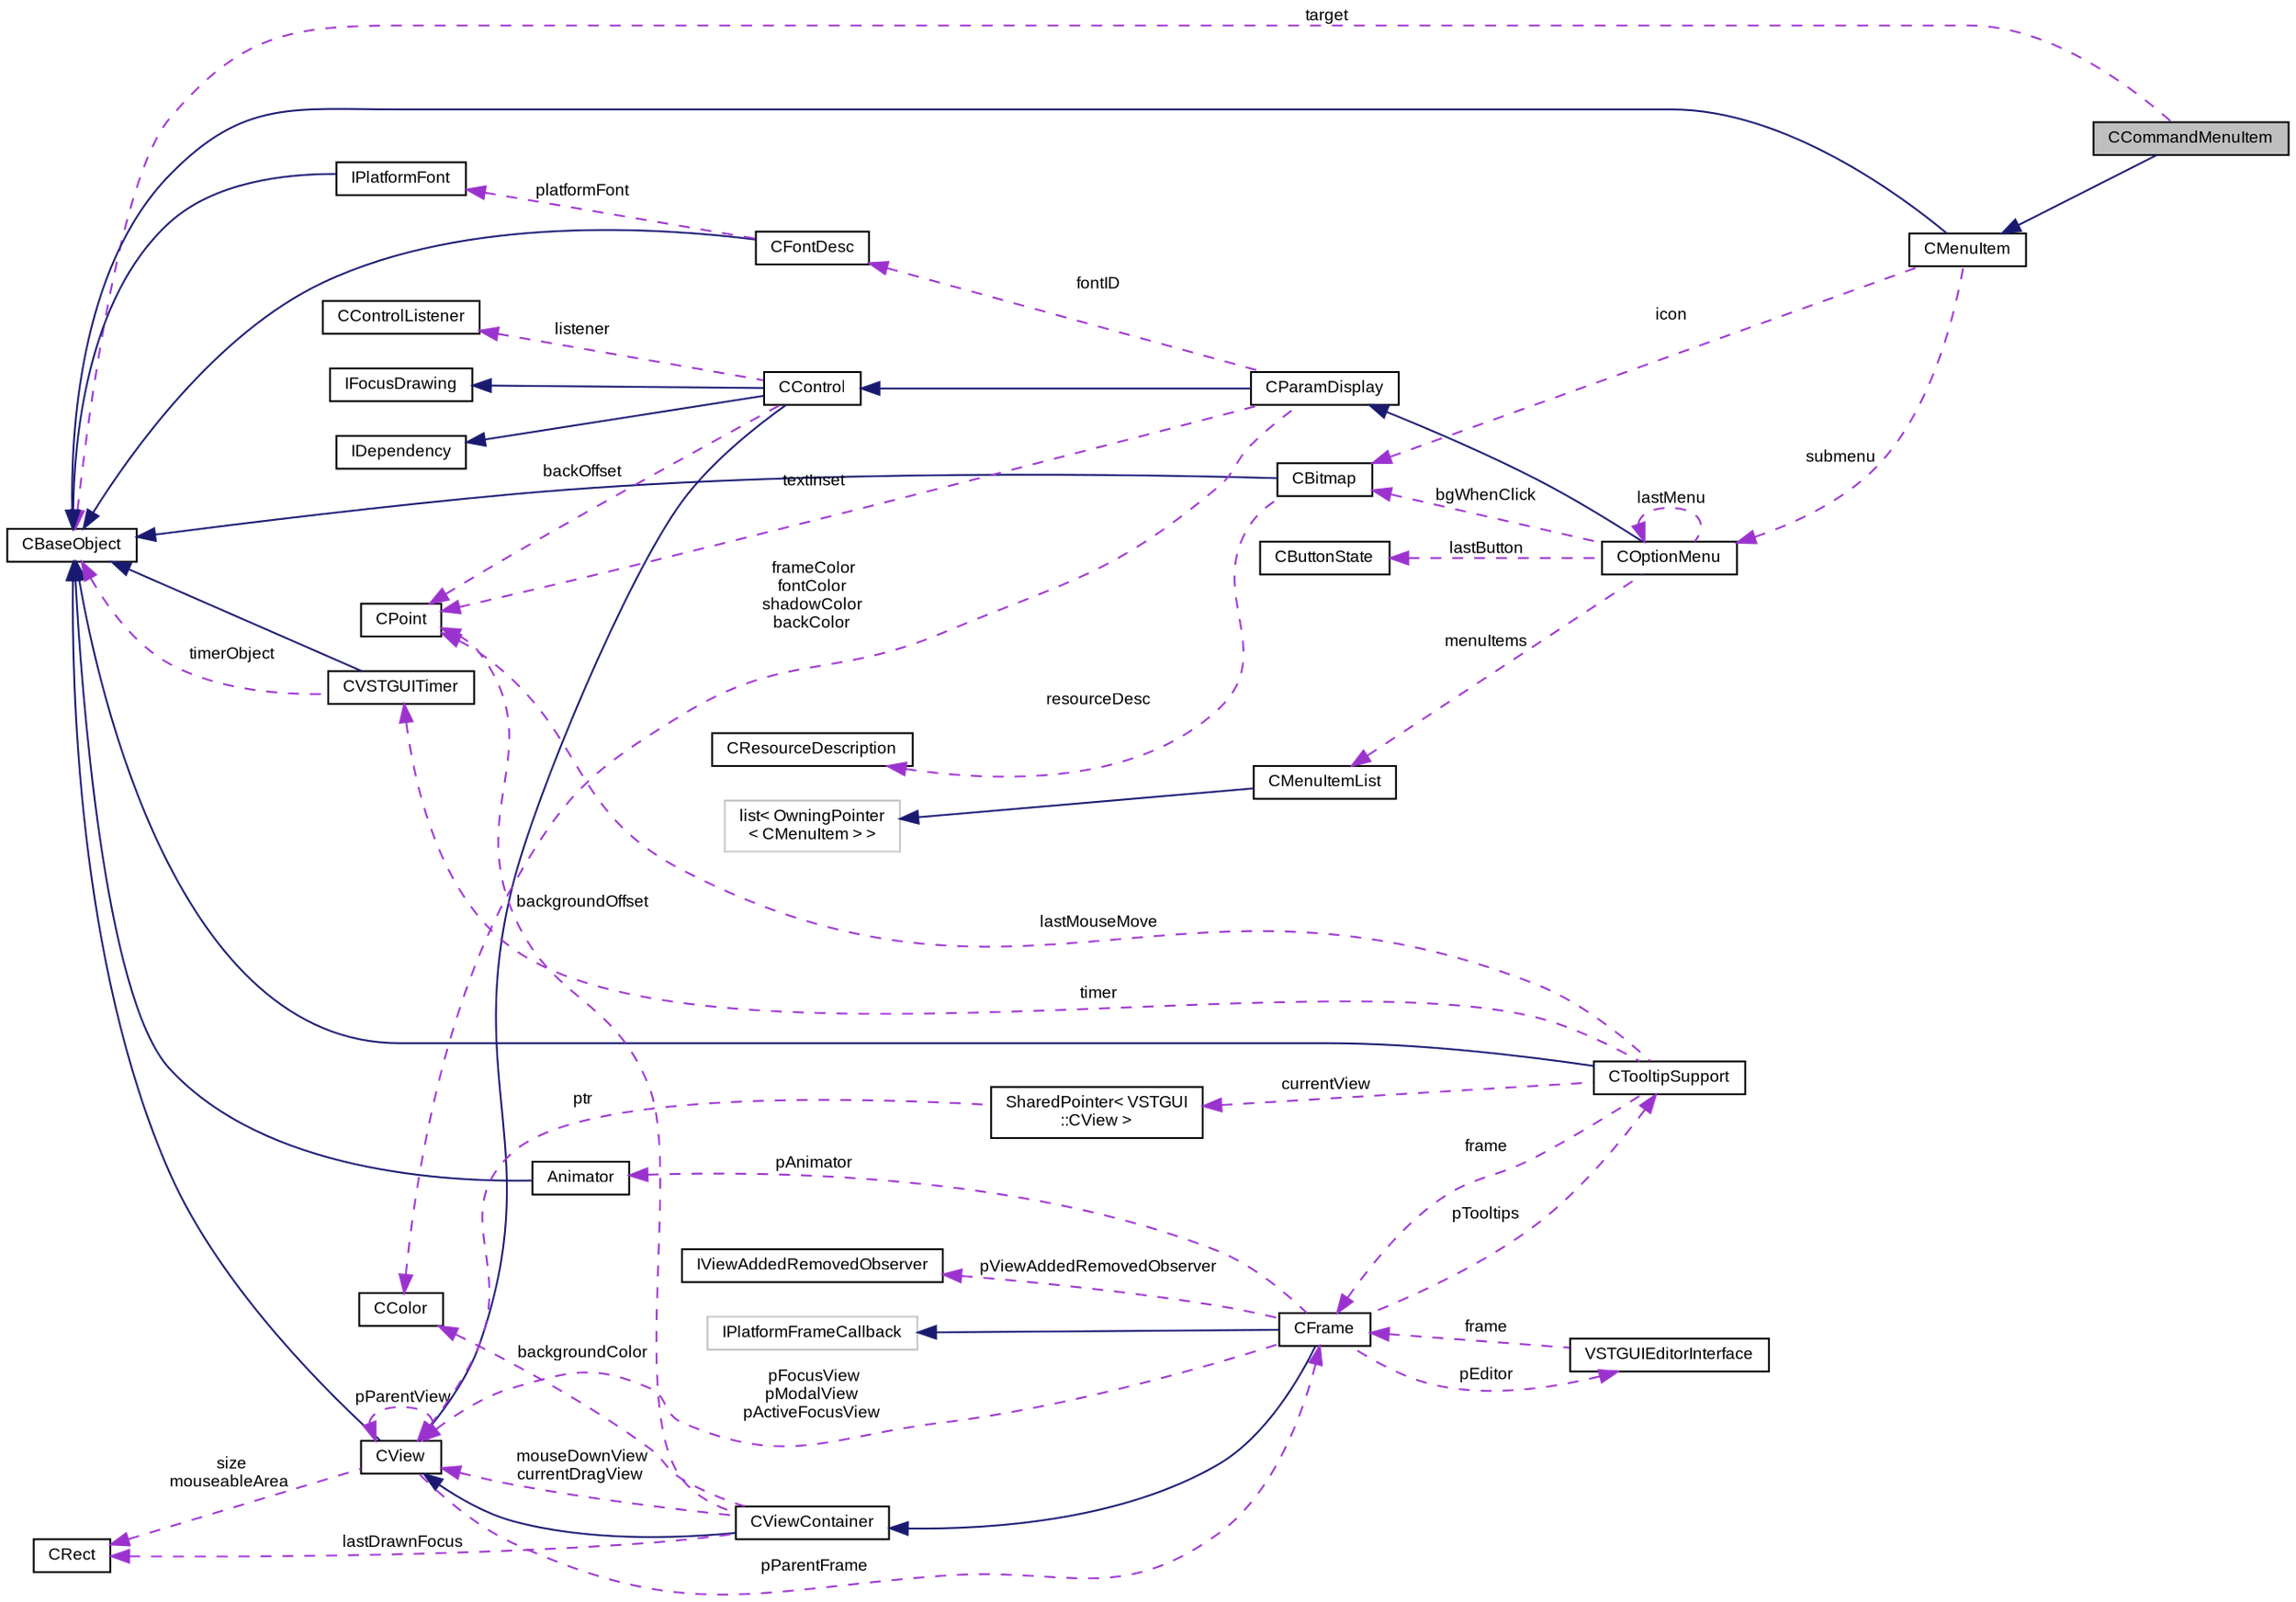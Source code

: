 digraph "CCommandMenuItem"
{
  bgcolor="transparent";
  edge [fontname="Arial",fontsize="9",labelfontname="Arial",labelfontsize="9"];
  node [fontname="Arial",fontsize="9",shape=record];
  rankdir="LR";
  Node1 [label="CCommandMenuItem",height=0.2,width=0.4,color="black", fillcolor="grey75", style="filled" fontcolor="black"];
  Node2 -> Node1 [dir="back",color="midnightblue",fontsize="9",style="solid",fontname="Arial"];
  Node2 [label="CMenuItem",height=0.2,width=0.4,color="black",URL="$class_v_s_t_g_u_i_1_1_c_menu_item.html",tooltip="a menu item "];
  Node3 -> Node2 [dir="back",color="midnightblue",fontsize="9",style="solid",fontname="Arial"];
  Node3 [label="CBaseObject",height=0.2,width=0.4,color="black",URL="$class_v_s_t_g_u_i_1_1_c_base_object.html",tooltip="Base Object with reference counter. "];
  Node4 -> Node2 [dir="back",color="darkorchid3",fontsize="9",style="dashed",label=" icon" ,fontname="Arial"];
  Node4 [label="CBitmap",height=0.2,width=0.4,color="black",URL="$class_v_s_t_g_u_i_1_1_c_bitmap.html",tooltip="Encapsulates various platform depended kinds of bitmaps. "];
  Node3 -> Node4 [dir="back",color="midnightblue",fontsize="9",style="solid",fontname="Arial"];
  Node5 -> Node4 [dir="back",color="darkorchid3",fontsize="9",style="dashed",label=" resourceDesc" ,fontname="Arial"];
  Node5 [label="CResourceDescription",height=0.2,width=0.4,color="black",URL="$class_v_s_t_g_u_i_1_1_c_resource_description.html",tooltip="Describes a resource by name or by ID. "];
  Node6 -> Node2 [dir="back",color="darkorchid3",fontsize="9",style="dashed",label=" submenu" ,fontname="Arial"];
  Node6 [label="COptionMenu",height=0.2,width=0.4,color="black",URL="$class_v_s_t_g_u_i_1_1_c_option_menu.html",tooltip="a popup menu control "];
  Node7 -> Node6 [dir="back",color="midnightblue",fontsize="9",style="solid",fontname="Arial"];
  Node7 [label="CParamDisplay",height=0.2,width=0.4,color="black",URL="$class_v_s_t_g_u_i_1_1_c_param_display.html",tooltip="a parameter display "];
  Node8 -> Node7 [dir="back",color="midnightblue",fontsize="9",style="solid",fontname="Arial"];
  Node8 [label="CControl",height=0.2,width=0.4,color="black",URL="$class_v_s_t_g_u_i_1_1_c_control.html",tooltip="base class of all VSTGUI controls "];
  Node9 -> Node8 [dir="back",color="midnightblue",fontsize="9",style="solid",fontname="Arial"];
  Node9 [label="CView",height=0.2,width=0.4,color="black",URL="$class_v_s_t_g_u_i_1_1_c_view.html",tooltip="Base Class of all view objects. "];
  Node3 -> Node9 [dir="back",color="midnightblue",fontsize="9",style="solid",fontname="Arial"];
  Node10 -> Node9 [dir="back",color="darkorchid3",fontsize="9",style="dashed",label=" pParentFrame" ,fontname="Arial"];
  Node10 [label="CFrame",height=0.2,width=0.4,color="black",URL="$class_v_s_t_g_u_i_1_1_c_frame.html",tooltip="The CFrame is the parent container of all views. "];
  Node11 -> Node10 [dir="back",color="midnightblue",fontsize="9",style="solid",fontname="Arial"];
  Node11 [label="CViewContainer",height=0.2,width=0.4,color="black",URL="$class_v_s_t_g_u_i_1_1_c_view_container.html",tooltip="Container Class of CView objects. "];
  Node9 -> Node11 [dir="back",color="midnightblue",fontsize="9",style="solid",fontname="Arial"];
  Node9 -> Node11 [dir="back",color="darkorchid3",fontsize="9",style="dashed",label=" mouseDownView\ncurrentDragView" ,fontname="Arial"];
  Node12 -> Node11 [dir="back",color="darkorchid3",fontsize="9",style="dashed",label=" backgroundOffset" ,fontname="Arial"];
  Node12 [label="CPoint",height=0.2,width=0.4,color="black",URL="$struct_v_s_t_g_u_i_1_1_c_point.html",tooltip="Point structure. "];
  Node13 -> Node11 [dir="back",color="darkorchid3",fontsize="9",style="dashed",label=" backgroundColor" ,fontname="Arial"];
  Node13 [label="CColor",height=0.2,width=0.4,color="black",URL="$struct_v_s_t_g_u_i_1_1_c_color.html",tooltip="RGBA Color structure. "];
  Node14 -> Node11 [dir="back",color="darkorchid3",fontsize="9",style="dashed",label=" lastDrawnFocus" ,fontname="Arial"];
  Node14 [label="CRect",height=0.2,width=0.4,color="black",URL="$struct_v_s_t_g_u_i_1_1_c_rect.html",tooltip="Rect structure. "];
  Node15 -> Node10 [dir="back",color="midnightblue",fontsize="9",style="solid",fontname="Arial"];
  Node15 [label="IPlatformFrameCallback",height=0.2,width=0.4,color="grey75"];
  Node16 -> Node10 [dir="back",color="darkorchid3",fontsize="9",style="dashed",label=" pViewAddedRemovedObserver" ,fontname="Arial"];
  Node16 [label="IViewAddedRemovedObserver",height=0.2,width=0.4,color="black",URL="$class_v_s_t_g_u_i_1_1_i_view_added_removed_observer.html",tooltip="view added removed observer interface for CFrame "];
  Node9 -> Node10 [dir="back",color="darkorchid3",fontsize="9",style="dashed",label=" pFocusView\npModalView\npActiveFocusView" ,fontname="Arial"];
  Node17 -> Node10 [dir="back",color="darkorchid3",fontsize="9",style="dashed",label=" pAnimator" ,fontname="Arial"];
  Node17 [label="Animator",height=0.2,width=0.4,color="black",URL="$class_v_s_t_g_u_i_1_1_animation_1_1_animator.html",tooltip="Animation runner. "];
  Node3 -> Node17 [dir="back",color="midnightblue",fontsize="9",style="solid",fontname="Arial"];
  Node18 -> Node10 [dir="back",color="darkorchid3",fontsize="9",style="dashed",label=" pTooltips" ,fontname="Arial"];
  Node18 [label="CTooltipSupport",height=0.2,width=0.4,color="black",URL="$class_v_s_t_g_u_i_1_1_c_tooltip_support.html",tooltip="Generic Tooltip Support class. "];
  Node3 -> Node18 [dir="back",color="midnightblue",fontsize="9",style="solid",fontname="Arial"];
  Node10 -> Node18 [dir="back",color="darkorchid3",fontsize="9",style="dashed",label=" frame" ,fontname="Arial"];
  Node12 -> Node18 [dir="back",color="darkorchid3",fontsize="9",style="dashed",label=" lastMouseMove" ,fontname="Arial"];
  Node19 -> Node18 [dir="back",color="darkorchid3",fontsize="9",style="dashed",label=" timer" ,fontname="Arial"];
  Node19 [label="CVSTGUITimer",height=0.2,width=0.4,color="black",URL="$class_v_s_t_g_u_i_1_1_c_v_s_t_g_u_i_timer.html",tooltip="A timer class, which posts timer messages to CBaseObjects. "];
  Node3 -> Node19 [dir="back",color="midnightblue",fontsize="9",style="solid",fontname="Arial"];
  Node3 -> Node19 [dir="back",color="darkorchid3",fontsize="9",style="dashed",label=" timerObject" ,fontname="Arial"];
  Node20 -> Node18 [dir="back",color="darkorchid3",fontsize="9",style="dashed",label=" currentView" ,fontname="Arial"];
  Node20 [label="SharedPointer\< VSTGUI\l::CView \>",height=0.2,width=0.4,color="black",URL="$class_v_s_t_g_u_i_1_1_shared_pointer.html"];
  Node9 -> Node20 [dir="back",color="darkorchid3",fontsize="9",style="dashed",label=" ptr" ,fontname="Arial"];
  Node21 -> Node10 [dir="back",color="darkorchid3",fontsize="9",style="dashed",label=" pEditor" ,fontname="Arial"];
  Node21 [label="VSTGUIEditorInterface",height=0.2,width=0.4,color="black",URL="$class_v_s_t_g_u_i_1_1_v_s_t_g_u_i_editor_interface.html"];
  Node10 -> Node21 [dir="back",color="darkorchid3",fontsize="9",style="dashed",label=" frame" ,fontname="Arial"];
  Node9 -> Node9 [dir="back",color="darkorchid3",fontsize="9",style="dashed",label=" pParentView" ,fontname="Arial"];
  Node14 -> Node9 [dir="back",color="darkorchid3",fontsize="9",style="dashed",label=" size\nmouseableArea" ,fontname="Arial"];
  Node22 -> Node8 [dir="back",color="midnightblue",fontsize="9",style="solid",fontname="Arial"];
  Node22 [label="IFocusDrawing",height=0.2,width=0.4,color="black",URL="$class_v_s_t_g_u_i_1_1_i_focus_drawing.html",tooltip="Custom focus drawing interface. "];
  Node23 -> Node8 [dir="back",color="midnightblue",fontsize="9",style="solid",fontname="Arial"];
  Node23 [label="IDependency",height=0.2,width=0.4,color="black",URL="$class_v_s_t_g_u_i_1_1_i_dependency.html",tooltip="simple dependency between objects. "];
  Node24 -> Node8 [dir="back",color="darkorchid3",fontsize="9",style="dashed",label=" listener" ,fontname="Arial"];
  Node24 [label="CControlListener",height=0.2,width=0.4,color="black",URL="$class_c_control_listener.html"];
  Node12 -> Node8 [dir="back",color="darkorchid3",fontsize="9",style="dashed",label=" backOffset" ,fontname="Arial"];
  Node25 -> Node7 [dir="back",color="darkorchid3",fontsize="9",style="dashed",label=" fontID" ,fontname="Arial"];
  Node25 [label="CFontDesc",height=0.2,width=0.4,color="black",URL="$class_v_s_t_g_u_i_1_1_c_font_desc.html",tooltip="font class "];
  Node3 -> Node25 [dir="back",color="midnightblue",fontsize="9",style="solid",fontname="Arial"];
  Node26 -> Node25 [dir="back",color="darkorchid3",fontsize="9",style="dashed",label=" platformFont" ,fontname="Arial"];
  Node26 [label="IPlatformFont",height=0.2,width=0.4,color="black",URL="$class_v_s_t_g_u_i_1_1_i_platform_font.html",tooltip="platform font class "];
  Node3 -> Node26 [dir="back",color="midnightblue",fontsize="9",style="solid",fontname="Arial"];
  Node12 -> Node7 [dir="back",color="darkorchid3",fontsize="9",style="dashed",label=" textInset" ,fontname="Arial"];
  Node13 -> Node7 [dir="back",color="darkorchid3",fontsize="9",style="dashed",label=" frameColor\nfontColor\nshadowColor\nbackColor" ,fontname="Arial"];
  Node27 -> Node6 [dir="back",color="darkorchid3",fontsize="9",style="dashed",label=" lastButton" ,fontname="Arial"];
  Node27 [label="CButtonState",height=0.2,width=0.4,color="black",URL="$class_v_s_t_g_u_i_1_1_c_button_state.html",tooltip="Button and Modifier state. "];
  Node28 -> Node6 [dir="back",color="darkorchid3",fontsize="9",style="dashed",label=" menuItems" ,fontname="Arial"];
  Node28 [label="CMenuItemList",height=0.2,width=0.4,color="black",URL="$class_v_s_t_g_u_i_1_1_c_menu_item_list.html"];
  Node29 -> Node28 [dir="back",color="midnightblue",fontsize="9",style="solid",fontname="Arial"];
  Node29 [label="list\< OwningPointer\l\< CMenuItem \> \>",height=0.2,width=0.4,color="grey75"];
  Node6 -> Node6 [dir="back",color="darkorchid3",fontsize="9",style="dashed",label=" lastMenu" ,fontname="Arial"];
  Node4 -> Node6 [dir="back",color="darkorchid3",fontsize="9",style="dashed",label=" bgWhenClick" ,fontname="Arial"];
  Node3 -> Node1 [dir="back",color="darkorchid3",fontsize="9",style="dashed",label=" target" ,fontname="Arial"];
}
